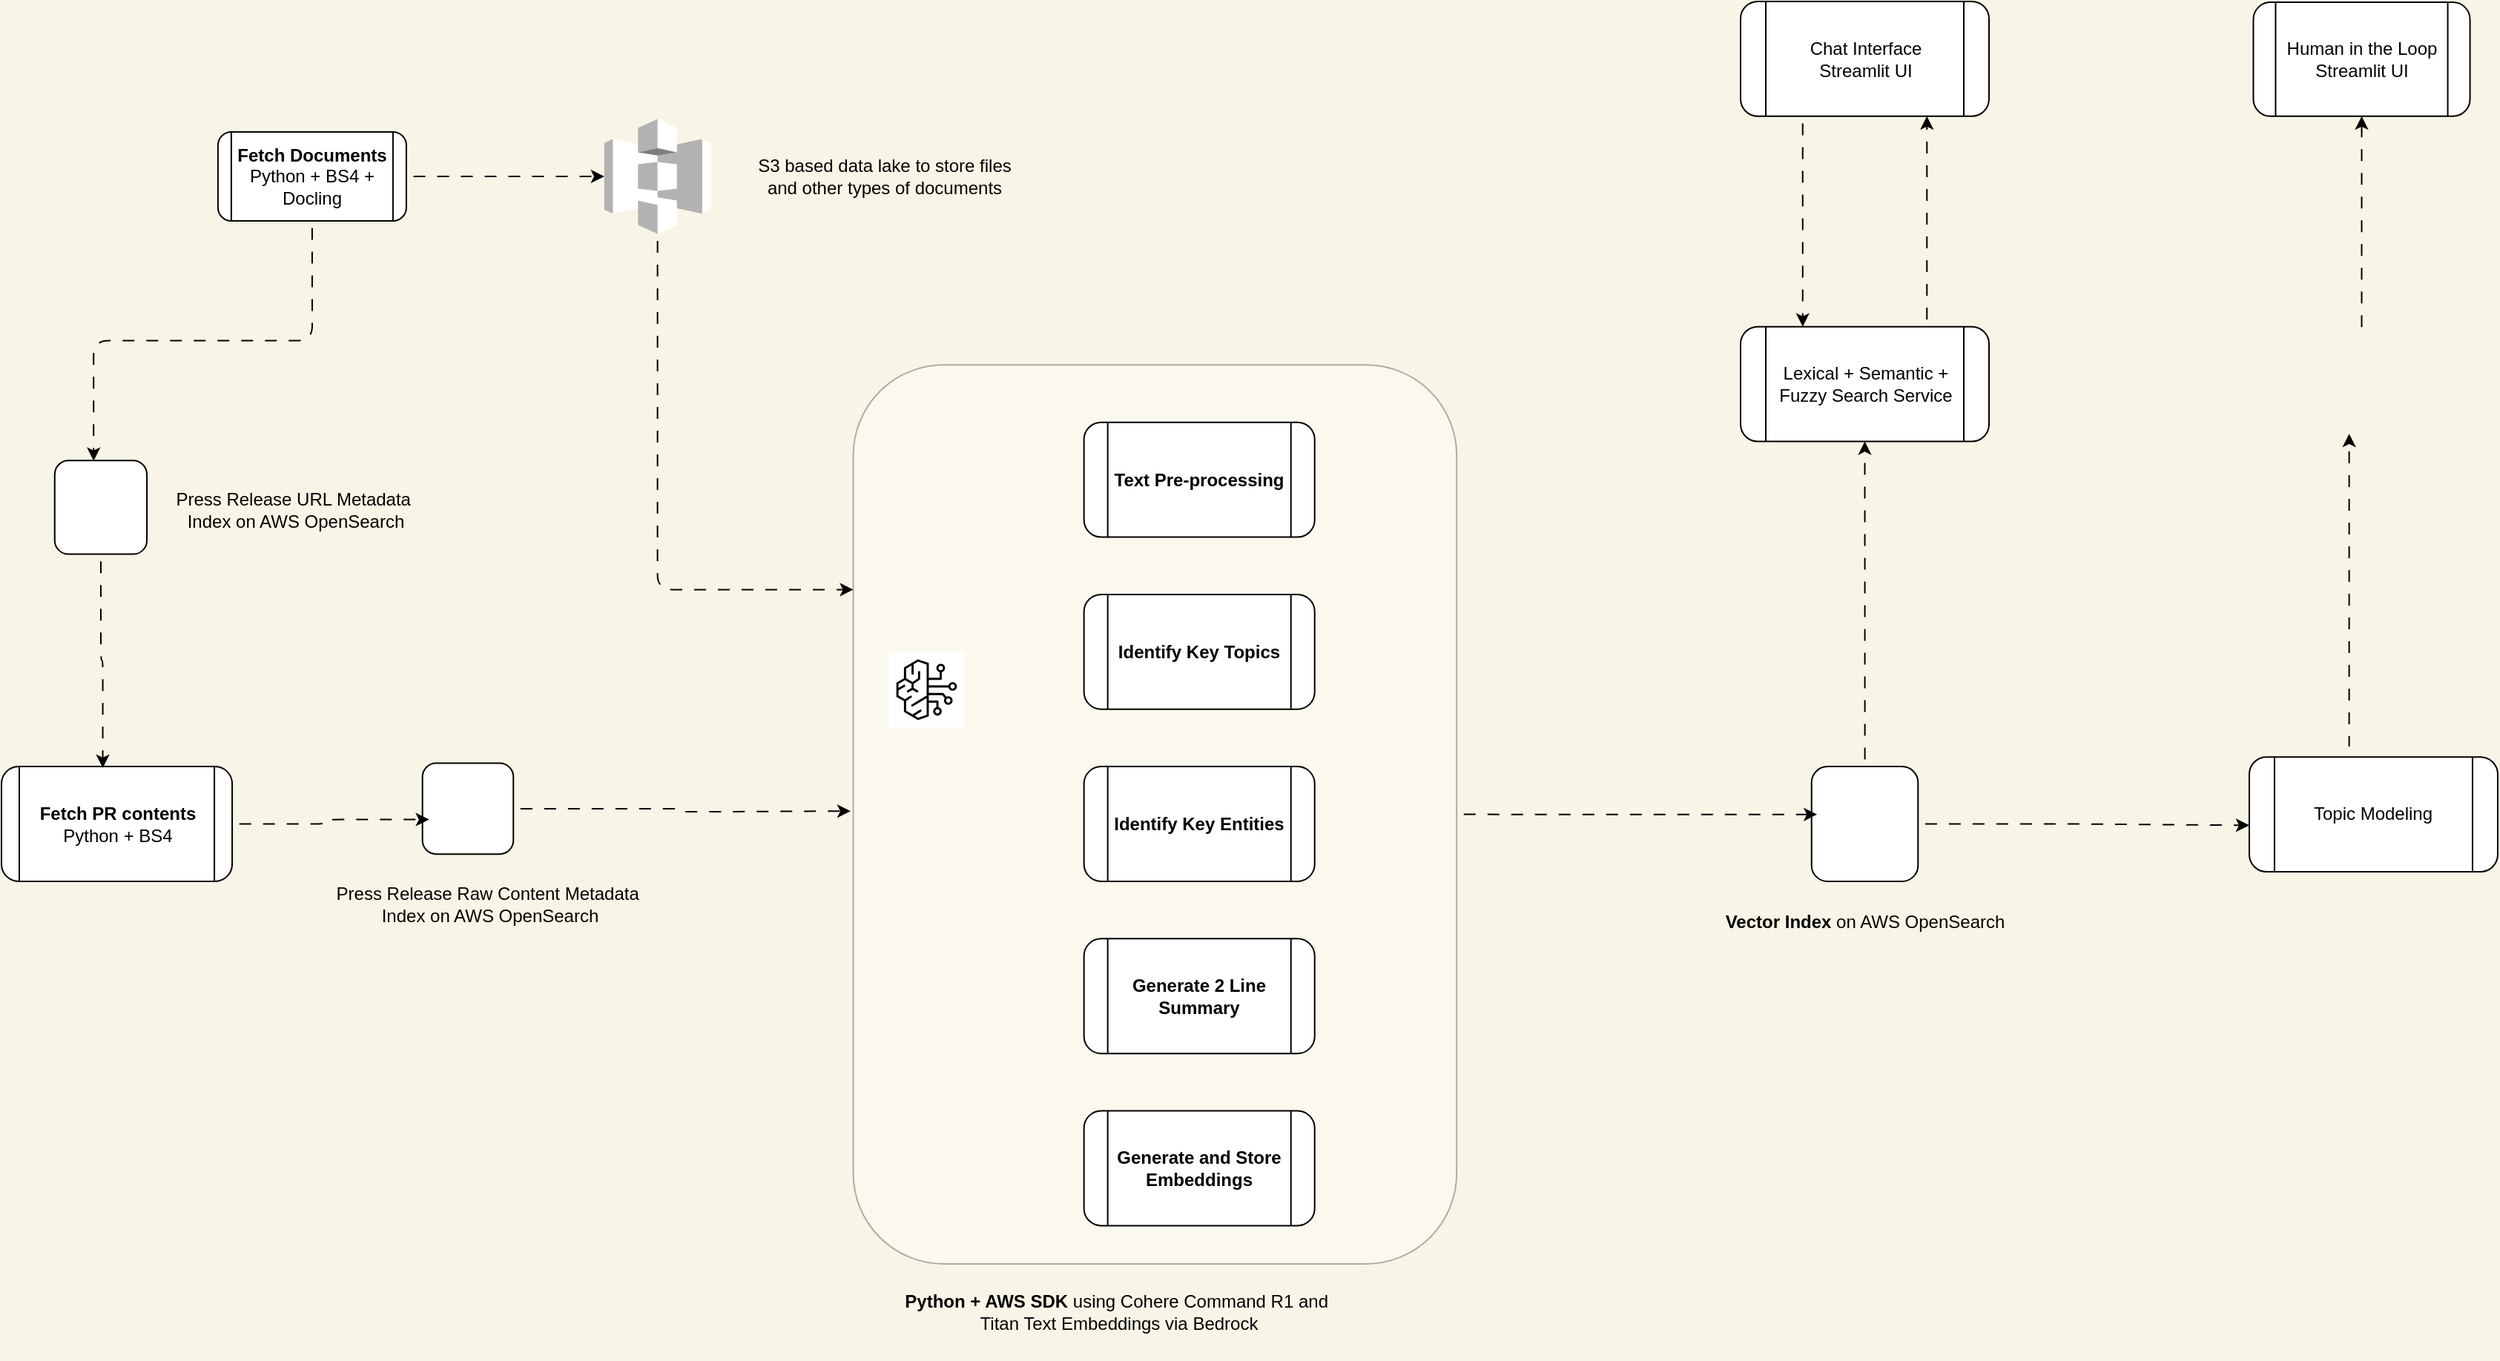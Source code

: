 <mxfile version="26.2.13">
  <diagram name="Page-1" id="s_fFdYBeo-aB8hjEnPL_">
    <mxGraphModel dx="2467" dy="931" grid="0" gridSize="10" guides="1" tooltips="1" connect="1" arrows="1" fold="1" page="0" pageScale="1" pageWidth="850" pageHeight="1100" background="light-dark(#f9f5e6, #281d00)" math="0" shadow="0" adaptiveColors="simple">
      <root>
        <mxCell id="0" />
        <mxCell id="1" parent="0" />
        <mxCell id="pwRpZumDW34BC_uTCRvS-6" value="&lt;b&gt;Fetch Documents&lt;/b&gt;&lt;div&gt;Python + BS4 + Docling&lt;/div&gt;" style="shape=process;whiteSpace=wrap;html=1;backgroundOutline=1;size=0;rounded=1;labelBackgroundColor=none;" parent="1" vertex="1">
          <mxGeometry x="-615.05" y="206" width="127" height="60" as="geometry" />
        </mxCell>
        <mxCell id="PfY1JgYnK7wdRjLJrnEG-42" style="edgeStyle=orthogonalEdgeStyle;rounded=1;orthogonalLoop=1;jettySize=auto;html=1;exitX=0.5;exitY=1;exitDx=0;exitDy=0;entryX=0.422;entryY=0.003;entryDx=0;entryDy=0;entryPerimeter=0;flowAnimation=1;labelBackgroundColor=none;fontColor=default;" parent="1" source="pwRpZumDW34BC_uTCRvS-6" target="PfY1JgYnK7wdRjLJrnEG-4" edge="1">
          <mxGeometry relative="1" as="geometry" />
        </mxCell>
        <mxCell id="thdCBMt3zru_icMi-Z0L-13" value="" style="group;rounded=1;labelBackgroundColor=none;" parent="1" vertex="1" connectable="0">
          <mxGeometry x="-761" y="118" width="1675" height="916" as="geometry" />
        </mxCell>
        <mxCell id="PfY1JgYnK7wdRjLJrnEG-15" value="" style="rounded=1;whiteSpace=wrap;html=1;flipV=1;flipH=0;opacity=30;labelBackgroundColor=none;" parent="thdCBMt3zru_icMi-Z0L-13" vertex="1">
          <mxGeometry x="574.286" y="245.127" width="406.786" height="606.366" as="geometry" />
        </mxCell>
        <mxCell id="pwRpZumDW34BC_uTCRvS-2" value="Lexical + Semantic + Fuzzy Search Service" style="shape=process;whiteSpace=wrap;html=1;backgroundOutline=1;rounded=1;labelBackgroundColor=none;" parent="thdCBMt3zru_icMi-Z0L-13" vertex="1">
          <mxGeometry x="1172.5" y="219.324" width="167.5" height="77.408" as="geometry" />
        </mxCell>
        <mxCell id="pwRpZumDW34BC_uTCRvS-15" value="&lt;b&gt;Text Pre-processing&lt;/b&gt;" style="shape=process;whiteSpace=wrap;html=1;backgroundOutline=1;flipH=1;flipV=1;rounded=1;labelBackgroundColor=none;" parent="thdCBMt3zru_icMi-Z0L-13" vertex="1">
          <mxGeometry x="729.821" y="283.831" width="155.536" height="77.408" as="geometry" />
        </mxCell>
        <mxCell id="pwRpZumDW34BC_uTCRvS-16" value="&lt;b&gt;Identify Key Topics&lt;/b&gt;" style="shape=process;whiteSpace=wrap;html=1;backgroundOutline=1;flipH=1;flipV=1;rounded=1;labelBackgroundColor=none;" parent="thdCBMt3zru_icMi-Z0L-13" vertex="1">
          <mxGeometry x="729.821" y="399.944" width="155.536" height="77.408" as="geometry" />
        </mxCell>
        <mxCell id="pwRpZumDW34BC_uTCRvS-17" value="&lt;b&gt;Identify Key Entities&lt;/b&gt;" style="shape=process;whiteSpace=wrap;html=1;backgroundOutline=1;flipH=1;flipV=1;rounded=1;labelBackgroundColor=none;" parent="thdCBMt3zru_icMi-Z0L-13" vertex="1">
          <mxGeometry x="729.821" y="516.056" width="155.536" height="77.408" as="geometry" />
        </mxCell>
        <mxCell id="pwRpZumDW34BC_uTCRvS-18" value="&lt;b&gt;Generate and Store Embeddings&lt;/b&gt;" style="shape=process;whiteSpace=wrap;html=1;backgroundOutline=1;rounded=1;labelBackgroundColor=none;" parent="thdCBMt3zru_icMi-Z0L-13" vertex="1">
          <mxGeometry x="729.821" y="748.282" width="155.536" height="77.408" as="geometry" />
        </mxCell>
        <mxCell id="PfY1JgYnK7wdRjLJrnEG-4" value="" style="points=[];html=1;align=center;shadow=0;dashed=0;shape=mxgraph.alibaba_cloud.opensearch;rounded=1;labelBackgroundColor=none;" parent="thdCBMt3zru_icMi-Z0L-13" vertex="1">
          <mxGeometry x="35.893" y="309.629" width="62.152" height="63.172" as="geometry" />
        </mxCell>
        <mxCell id="PfY1JgYnK7wdRjLJrnEG-6" value="Press Release URL Metadata&amp;nbsp;&lt;div&gt;Index on AWS OpenSearch&lt;/div&gt;" style="text;html=1;align=center;verticalAlign=middle;resizable=0;points=[];autosize=1;rounded=1;labelBackgroundColor=none;" parent="thdCBMt3zru_icMi-Z0L-13" vertex="1">
          <mxGeometry x="107.679" y="322.535" width="180" height="40" as="geometry" />
        </mxCell>
        <mxCell id="PfY1JgYnK7wdRjLJrnEG-7" value="&lt;b&gt;Fetch PR contents&lt;/b&gt;&lt;div&gt;Python + BS4&lt;/div&gt;" style="shape=process;whiteSpace=wrap;html=1;backgroundOutline=1;size=0;glass=0;rounded=1;shadow=0;labelBackgroundColor=none;" parent="thdCBMt3zru_icMi-Z0L-13" vertex="1">
          <mxGeometry y="516.056" width="155.536" height="77.408" as="geometry" />
        </mxCell>
        <mxCell id="thdCBMt3zru_icMi-Z0L-42" style="edgeStyle=orthogonalEdgeStyle;rounded=1;orthogonalLoop=1;jettySize=auto;html=1;flowAnimation=1;labelBackgroundColor=none;fontColor=default;" parent="thdCBMt3zru_icMi-Z0L-13" source="PfY1JgYnK7wdRjLJrnEG-11" edge="1">
          <mxGeometry relative="1" as="geometry">
            <mxPoint x="572.49" y="546.066" as="targetPoint" />
          </mxGeometry>
        </mxCell>
        <mxCell id="PfY1JgYnK7wdRjLJrnEG-11" value="" style="points=[];aspect=fixed;html=1;align=center;shadow=0;dashed=0;shape=mxgraph.alibaba_cloud.opensearch;rounded=1;labelBackgroundColor=none;" parent="thdCBMt3zru_icMi-Z0L-13" vertex="1">
          <mxGeometry x="283.828" y="513.803" width="61.286" height="61.286" as="geometry" />
        </mxCell>
        <mxCell id="PfY1JgYnK7wdRjLJrnEG-12" value="Press Release Raw Content Metadata&amp;nbsp;&lt;div&gt;Index on AWS OpenSearch&lt;/div&gt;" style="text;html=1;align=center;verticalAlign=middle;resizable=0;points=[];autosize=1;rounded=1;labelBackgroundColor=none;" parent="thdCBMt3zru_icMi-Z0L-13" vertex="1">
          <mxGeometry x="213.999" y="588.996" width="230" height="40" as="geometry" />
        </mxCell>
        <mxCell id="PfY1JgYnK7wdRjLJrnEG-14" value="&lt;b&gt;Generate 2 Line Summary&lt;/b&gt;" style="shape=process;whiteSpace=wrap;html=1;backgroundOutline=1;flipH=1;flipV=1;rounded=1;labelBackgroundColor=none;" parent="thdCBMt3zru_icMi-Z0L-13" vertex="1">
          <mxGeometry x="729.821" y="632.169" width="155.536" height="77.408" as="geometry" />
        </mxCell>
        <mxCell id="PfY1JgYnK7wdRjLJrnEG-20" value="" style="points=[[0,0,0],[0.25,0,0],[0.5,0,0],[0.75,0,0],[1,0,0],[0,1,0],[0.25,1,0],[0.5,1,0],[0.75,1,0],[1,1,0],[0,0.25,0],[0,0.5,0],[0,0.75,0],[1,0.25,0],[1,0.5,0],[1,0.75,0]];outlineConnect=0;dashed=0;verticalLabelPosition=bottom;verticalAlign=top;align=center;html=1;fontSize=12;fontStyle=0;aspect=fixed;shape=mxgraph.aws4.resourceIcon;resIcon=mxgraph.aws4.bedrock;rounded=1;labelBackgroundColor=none;" parent="thdCBMt3zru_icMi-Z0L-13" vertex="1">
          <mxGeometry x="598.214" y="438.648" width="51.071" height="51.071" as="geometry" />
        </mxCell>
        <mxCell id="PfY1JgYnK7wdRjLJrnEG-22" value="" style="shape=image;verticalLabelPosition=bottom;labelBackgroundColor=none;verticalAlign=top;aspect=fixed;imageAspect=0;image=https://pbs.twimg.com/profile_images/1650250832909152260/760DZ0cv_400x400.png;rounded=1;" parent="thdCBMt3zru_icMi-Z0L-13" vertex="1">
          <mxGeometry x="598.214" y="528.958" width="51.071" height="51.071" as="geometry" />
        </mxCell>
        <mxCell id="PfY1JgYnK7wdRjLJrnEG-31" value="Chat Interface&lt;br&gt;Streamlit UI" style="shape=process;whiteSpace=wrap;html=1;backgroundOutline=1;rounded=1;labelBackgroundColor=none;" parent="thdCBMt3zru_icMi-Z0L-13" vertex="1">
          <mxGeometry x="1172.5" width="167.5" height="77.408" as="geometry" />
        </mxCell>
        <mxCell id="PfY1JgYnK7wdRjLJrnEG-38" value="&lt;b&gt;Python + AWS SDK &lt;/b&gt;using Cohere Command R1 and&amp;nbsp;&lt;div&gt;Titan Text Embeddings&amp;nbsp;&lt;span style=&quot;background-color: transparent; color: light-dark(rgb(0, 0, 0), rgb(255, 255, 255));&quot;&gt;via Bedrock&lt;/span&gt;&lt;/div&gt;" style="text;html=1;align=center;verticalAlign=middle;resizable=0;points=[];autosize=1;rounded=1;labelBackgroundColor=none;" parent="thdCBMt3zru_icMi-Z0L-13" vertex="1">
          <mxGeometry x="598.214" y="864.394" width="310" height="40" as="geometry" />
        </mxCell>
        <mxCell id="PfY1JgYnK7wdRjLJrnEG-39" value="&lt;b&gt;Vector&amp;nbsp;&lt;/b&gt;&lt;span style=&quot;background-color: transparent; color: light-dark(rgb(0, 0, 0), rgb(255, 255, 255));&quot;&gt;&lt;b&gt;Index&lt;/b&gt; on AWS OpenSearch&lt;/span&gt;" style="text;html=1;align=center;verticalAlign=middle;resizable=0;points=[];autosize=1;rounded=1;labelBackgroundColor=none;" parent="thdCBMt3zru_icMi-Z0L-13" vertex="1">
          <mxGeometry x="1151.254" y="606.37" width="210" height="30" as="geometry" />
        </mxCell>
        <mxCell id="PfY1JgYnK7wdRjLJrnEG-49" value="" style="outlineConnect=0;dashed=0;verticalLabelPosition=bottom;verticalAlign=top;align=center;html=1;shape=mxgraph.aws3.s3;rounded=1;labelBackgroundColor=none;" parent="thdCBMt3zru_icMi-Z0L-13" vertex="1">
          <mxGeometry x="406.419" y="79.301" width="71.786" height="77.408" as="geometry" />
        </mxCell>
        <mxCell id="PfY1JgYnK7wdRjLJrnEG-52" value="S3 based data lake to store files&lt;div&gt;and other types of documents&lt;/div&gt;" style="text;html=1;align=center;verticalAlign=middle;resizable=0;points=[];autosize=1;rounded=1;labelBackgroundColor=none;" parent="thdCBMt3zru_icMi-Z0L-13" vertex="1">
          <mxGeometry x="499.996" y="98.006" width="190" height="40" as="geometry" />
        </mxCell>
        <mxCell id="thdCBMt3zru_icMi-Z0L-1" value="" style="points=[];html=1;align=center;shadow=0;dashed=0;shape=mxgraph.alibaba_cloud.opensearch;rounded=1;labelBackgroundColor=none;" parent="thdCBMt3zru_icMi-Z0L-13" vertex="1">
          <mxGeometry x="1220.357" y="516.056" width="71.786" height="77.408" as="geometry" />
        </mxCell>
        <mxCell id="thdCBMt3zru_icMi-Z0L-5" value="Topic Modeling" style="shape=process;whiteSpace=wrap;html=1;backgroundOutline=1;rounded=1;labelBackgroundColor=none;" parent="thdCBMt3zru_icMi-Z0L-13" vertex="1">
          <mxGeometry x="1515.476" y="509.609" width="167.5" height="77.408" as="geometry" />
        </mxCell>
        <mxCell id="PfY1JgYnK7wdRjLJrnEG-37" style="edgeStyle=orthogonalEdgeStyle;rounded=1;orthogonalLoop=1;jettySize=auto;html=1;exitX=0.75;exitY=0;exitDx=0;exitDy=0;entryX=0.75;entryY=1;entryDx=0;entryDy=0;flowAnimation=1;labelBackgroundColor=none;fontColor=default;" parent="thdCBMt3zru_icMi-Z0L-13" source="pwRpZumDW34BC_uTCRvS-2" target="PfY1JgYnK7wdRjLJrnEG-31" edge="1">
          <mxGeometry relative="1" as="geometry" />
        </mxCell>
        <mxCell id="PfY1JgYnK7wdRjLJrnEG-36" style="edgeStyle=orthogonalEdgeStyle;rounded=1;orthogonalLoop=1;jettySize=auto;html=1;exitX=0.25;exitY=1;exitDx=0;exitDy=0;entryX=0.25;entryY=0;entryDx=0;entryDy=0;flowAnimation=1;labelBackgroundColor=none;fontColor=default;" parent="thdCBMt3zru_icMi-Z0L-13" source="PfY1JgYnK7wdRjLJrnEG-31" target="pwRpZumDW34BC_uTCRvS-2" edge="1">
          <mxGeometry relative="1" as="geometry" />
        </mxCell>
        <mxCell id="PfY1JgYnK7wdRjLJrnEG-51" style="edgeStyle=orthogonalEdgeStyle;rounded=1;orthogonalLoop=1;jettySize=auto;html=1;exitX=0.5;exitY=1;exitDx=0;exitDy=0;exitPerimeter=0;entryX=0;entryY=0.25;entryDx=0;entryDy=0;flowAnimation=1;labelBackgroundColor=none;fontColor=default;" parent="thdCBMt3zru_icMi-Z0L-13" source="PfY1JgYnK7wdRjLJrnEG-49" target="PfY1JgYnK7wdRjLJrnEG-15" edge="1">
          <mxGeometry relative="1" as="geometry" />
        </mxCell>
        <mxCell id="thdCBMt3zru_icMi-Z0L-6" style="edgeStyle=orthogonalEdgeStyle;rounded=1;orthogonalLoop=1;jettySize=auto;html=1;exitX=1;exitY=0.5;exitDx=0;exitDy=0;entryX=0.052;entryY=0.417;entryDx=0;entryDy=0;entryPerimeter=0;flowAnimation=1;labelBackgroundColor=none;fontColor=default;" parent="thdCBMt3zru_icMi-Z0L-13" source="PfY1JgYnK7wdRjLJrnEG-15" target="thdCBMt3zru_icMi-Z0L-1" edge="1">
          <mxGeometry relative="1" as="geometry" />
        </mxCell>
        <mxCell id="thdCBMt3zru_icMi-Z0L-9" style="edgeStyle=orthogonalEdgeStyle;rounded=1;orthogonalLoop=1;jettySize=auto;html=1;entryX=0.5;entryY=1;entryDx=0;entryDy=0;flowAnimation=1;labelBackgroundColor=none;fontColor=default;" parent="thdCBMt3zru_icMi-Z0L-13" source="thdCBMt3zru_icMi-Z0L-1" target="pwRpZumDW34BC_uTCRvS-2" edge="1">
          <mxGeometry relative="1" as="geometry" />
        </mxCell>
        <mxCell id="thdCBMt3zru_icMi-Z0L-4" value="Human in the Loop&lt;br&gt;Streamlit UI" style="shape=process;whiteSpace=wrap;html=1;backgroundOutline=1;rounded=1;labelBackgroundColor=none;" parent="thdCBMt3zru_icMi-Z0L-13" vertex="1">
          <mxGeometry x="1518.221" y="0.547" width="146.058" height="76.86" as="geometry" />
        </mxCell>
        <mxCell id="thdCBMt3zru_icMi-Z0L-17" style="edgeStyle=orthogonalEdgeStyle;rounded=1;orthogonalLoop=1;jettySize=auto;html=1;exitX=0.5;exitY=0;exitDx=0;exitDy=0;entryX=0.5;entryY=1;entryDx=0;entryDy=0;flowAnimation=1;labelBackgroundColor=none;fontColor=default;" parent="thdCBMt3zru_icMi-Z0L-13" source="thdCBMt3zru_icMi-Z0L-3" target="thdCBMt3zru_icMi-Z0L-4" edge="1">
          <mxGeometry relative="1" as="geometry" />
        </mxCell>
        <mxCell id="thdCBMt3zru_icMi-Z0L-11" style="edgeStyle=orthogonalEdgeStyle;rounded=1;orthogonalLoop=1;jettySize=auto;html=1;entryX=0;entryY=0.5;entryDx=0;entryDy=0;flowAnimation=1;labelBackgroundColor=none;fontColor=default;" parent="thdCBMt3zru_icMi-Z0L-13" edge="1">
          <mxGeometry relative="1" as="geometry">
            <mxPoint x="1582.808" y="495.903" as="sourcePoint" />
            <mxPoint x="1582.808" y="291.572" as="targetPoint" />
            <Array as="points">
              <mxPoint x="1582.808" y="505.379" />
            </Array>
          </mxGeometry>
        </mxCell>
        <mxCell id="thdCBMt3zru_icMi-Z0L-3" value="" style="shape=image;verticalLabelPosition=bottom;labelBackgroundColor=none;verticalAlign=top;imageAspect=0;image=https://static-00.iconduck.com/assets.00/neo4j-icon-1808x2048-22lbowan.png;rounded=1;" parent="thdCBMt3zru_icMi-Z0L-13" vertex="1">
          <mxGeometry x="1560.174" y="224.483" width="62.152" height="67.089" as="geometry" />
        </mxCell>
        <mxCell id="thdCBMt3zru_icMi-Z0L-25" style="edgeStyle=orthogonalEdgeStyle;rounded=1;orthogonalLoop=1;jettySize=auto;html=1;entryX=0.439;entryY=0.012;entryDx=0;entryDy=0;entryPerimeter=0;flowAnimation=1;labelBackgroundColor=none;fontColor=default;" parent="thdCBMt3zru_icMi-Z0L-13" source="PfY1JgYnK7wdRjLJrnEG-4" target="PfY1JgYnK7wdRjLJrnEG-7" edge="1">
          <mxGeometry relative="1" as="geometry" />
        </mxCell>
        <mxCell id="thdCBMt3zru_icMi-Z0L-26" style="edgeStyle=orthogonalEdgeStyle;rounded=1;orthogonalLoop=1;jettySize=auto;html=1;exitX=1;exitY=0.5;exitDx=0;exitDy=0;entryX=0.073;entryY=0.62;entryDx=0;entryDy=0;entryPerimeter=0;flowAnimation=1;labelBackgroundColor=none;fontColor=default;" parent="thdCBMt3zru_icMi-Z0L-13" source="PfY1JgYnK7wdRjLJrnEG-7" target="PfY1JgYnK7wdRjLJrnEG-11" edge="1">
          <mxGeometry relative="1" as="geometry" />
        </mxCell>
        <mxCell id="thdCBMt3zru_icMi-Z0L-44" style="edgeStyle=orthogonalEdgeStyle;rounded=1;orthogonalLoop=1;jettySize=auto;html=1;entryX=0;entryY=0.595;entryDx=0;entryDy=0;entryPerimeter=0;flowAnimation=1;labelBackgroundColor=none;fontColor=default;" parent="thdCBMt3zru_icMi-Z0L-13" source="thdCBMt3zru_icMi-Z0L-1" target="thdCBMt3zru_icMi-Z0L-5" edge="1">
          <mxGeometry relative="1" as="geometry" />
        </mxCell>
        <mxCell id="thdCBMt3zru_icMi-Z0L-23" style="edgeStyle=orthogonalEdgeStyle;rounded=1;orthogonalLoop=1;jettySize=auto;html=1;exitX=1;exitY=0.5;exitDx=0;exitDy=0;entryX=0;entryY=0.5;entryDx=0;entryDy=0;entryPerimeter=0;flowAnimation=1;labelBackgroundColor=none;fontColor=default;" parent="1" source="pwRpZumDW34BC_uTCRvS-6" target="PfY1JgYnK7wdRjLJrnEG-49" edge="1">
          <mxGeometry relative="1" as="geometry" />
        </mxCell>
      </root>
    </mxGraphModel>
  </diagram>
</mxfile>
